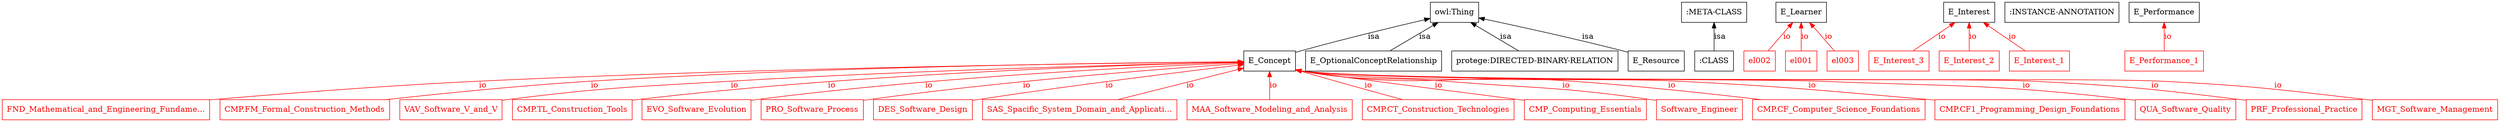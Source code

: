 digraph elearning {
	node [label="\N"];
	graph [bb="0,0,3776,212"];
	"http://www.owl-ontologies.com/e-learning.owl#FND_Mathematical_and_Engineering_Fundamentals" [label="FND_Mathematical_and_Engineering_Fundame...", shape=box, color="0.0,1.0,1.0", fontcolor="0.0,1.0,1.0", pos="148,18", width="4.1111", height="0.5"];
	"http://www.owl-ontologies.com/e-learning.owl#E_Concept" [label=E_Concept, shape=box, color="0.0,0.0,0.0", fontcolor="0.0,0.0,0.0", pos="1928,106", width="1.1111", height="0.5"];
	"http://www.owl-ontologies.com/e-learning.owl#CMP.FM_Formal_Construction_Methods" [label="CMP.FM_Formal_Construction_Methods", shape=box, color="0.0,1.0,1.0", fontcolor="0.0,1.0,1.0", pos="441,18", width="3.5278", height="0.5"];
	"http://www.owl-ontologies.com/e-learning.owl#E_OptionalConceptRelationship" [label=E_OptionalConceptRelationship, shape=box, color="0.0,0.0,0.0", fontcolor="0.0,0.0,0.0", pos="2084,106", width="2.7222", height="0.5"];
	"http://www.w3.org/2002/07/owl#Thing" [label="owl:Thing", shape=box, color="0.0,0.0,0.0", fontcolor="0.0,0.0,0.0", pos="2207,194", width=1, height="0.5"];
	":CLASS" [label=":CLASS", shape=box, color="0.0,0.0,0.0", fontcolor="0.0,0.0,0.0", pos="2616,106", width="0.88889", height="0.5"];
	":META-CLASS" [label=":META-CLASS", shape=box, color="0.0,0.0,0.0", fontcolor="0.0,0.0,0.0", pos="2616,194", width="1.4722", height="0.5"];
	"http://www.owl-ontologies.com/e-learning.owl#VAV_Software_V_and_V" [label=VAV_Software_V_and_V, shape=box, color="0.0,1.0,1.0", fontcolor="0.0,1.0,1.0", pos="669,18", width="2.3056", height="0.5"];
	"http://www.owl-ontologies.com/e-learning.owl#el002" [label=el002, shape=box, color="0.0,1.0,1.0", fontcolor="0.0,1.0,1.0", pos="2693,106", width="0.75", height="0.5"];
	"http://www.owl-ontologies.com/e-learning.owl#E_Learner" [label=E_Learner, shape=box, color="0.0,0.0,0.0", fontcolor="0.0,0.0,0.0", pos="2765,194", width="1.0278", height="0.5"];
	"http://www.owl-ontologies.com/e-learning.owl#CMP.TL_Construction_Tools" [label="CMP.TL_Construction_Tools", shape=box, color="0.0,1.0,1.0", fontcolor="0.0,1.0,1.0", pos="864,18", width="2.6111", height="0.5"];
	"http://www.owl-ontologies.com/e-learning.owl#E_Interest_3" [label=E_Interest_3, shape=box, color="0.0,1.0,1.0", fontcolor="0.0,1.0,1.0", pos="2926,106", width="1.2222", height="0.5"];
	"http://www.owl-ontologies.com/e-learning.owl#E_Interest" [label=E_Interest, shape=box, color="0.0,0.0,0.0", fontcolor="0.0,0.0,0.0", pos="3032,194", width="1.0278", height="0.5"];
	"http://www.owl-ontologies.com/e-learning.owl#el001" [label=el001, shape=box, color="0.0,1.0,1.0", fontcolor="0.0,1.0,1.0", pos="2765,106", width="0.75", height="0.5"];
	"http://www.owl-ontologies.com/e-learning.owl#EVO_Software_Evolution" [label=EVO_Software_Evolution, shape=box, color="0.0,1.0,1.0", fontcolor="0.0,1.0,1.0", pos="1058,18", width="2.2778", height="0.5"];
	"http://www.owl-ontologies.com/e-learning.owl#E_Interest_2" [label=E_Interest_2, shape=box, color="0.0,1.0,1.0", fontcolor="0.0,1.0,1.0", pos="3032,106", width="1.2222", height="0.5"];
	"http://www.owl-ontologies.com/e-learning.owl#E_Interest_1" [label=E_Interest_1, shape=box, color="0.0,1.0,1.0", fontcolor="0.0,1.0,1.0", pos="3138,106", width="1.2222", height="0.5"];
	"http://www.owl-ontologies.com/e-learning.owl#el003" [label=el003, shape=box, color="0.0,1.0,1.0", fontcolor="0.0,1.0,1.0", pos="2837,106", width="0.75", height="0.5"];
	"http://www.owl-ontologies.com/e-learning.owl#PRO_Software_Process" [label=PRO_Software_Process, shape=box, color="0.0,1.0,1.0", fontcolor="0.0,1.0,1.0", pos="1235,18", width="2.1389", height="0.5"];
	":INSTANCE-ANNOTATION" [label=":INSTANCE-ANNOTATION", shape=box, color="0.0,0.0,0.0", fontcolor="0.0,0.0,0.0", pos="3179,194", width="2.5556", height="0.5"];
	"http://www.owl-ontologies.com/e-learning.owl#DES_Software_Design" [label=DES_Software_Design, shape=box, color="0.0,1.0,1.0", fontcolor="0.0,1.0,1.0", pos="1403,18", width="2.0278", height="0.5"];
	"http://www.owl-ontologies.com/e-learning.owl#SAS_Spacific_System_Domain_and_Application" [label="SAS_Spacific_System_Domain_and_Applicati...", shape=box, color="0.0,1.0,1.0", fontcolor="0.0,1.0,1.0", pos="1640,18", width="4.0556", height="0.5"];
	"http://www.owl-ontologies.com/e-learning.owl#MAA_Software_Modeling_and_Analysis" [label=MAA_Software_Modeling_and_Analysis, shape=box, color="0.0,1.0,1.0", fontcolor="0.0,1.0,1.0", pos="1928,18", width="3.4444", height="0.5"];
	"http://protege.stanford.edu/plugins/owl/protege#DIRECTED-BINARY-RELATION" [label="protege:DIRECTED-BINARY-RELATION", shape=box, color="0.0,0.0,0.0", fontcolor="0.0,0.0,0.0", pos="2331,106", width="3.6389", height="0.5"];
	"http://www.owl-ontologies.com/e-learning.owl#E_Performance_1" [label=E_Performance_1, shape=box, color="0.0,1.0,1.0", fontcolor="0.0,1.0,1.0", pos="3341,106", width="1.6389", height="0.5"];
	"http://www.owl-ontologies.com/e-learning.owl#E_Performance" [label=E_Performance, shape=box, color="0.0,0.0,0.0", fontcolor="0.0,0.0,0.0", pos="3341,194", width="1.4444", height="0.5"];
	"http://www.owl-ontologies.com/e-learning.owl#CMP.CT_Construction_Technologies" [label="CMP.CT_Construction_Technologies", shape=box, color="0.0,1.0,1.0", fontcolor="0.0,1.0,1.0", pos="2186,18", width="3.2222", height="0.5"];
	"http://www.owl-ontologies.com/e-learning.owl#E_Resource" [label=E_Resource, shape=box, color="0.0,0.0,0.0", fontcolor="0.0,0.0,0.0", pos="2523,106", width="1.1944", height="0.5"];
	"http://www.owl-ontologies.com/e-learning.owl#CMP_Computing_Essentials" [label=CMP_Computing_Essentials, shape=box, color="0.0,1.0,1.0", fontcolor="0.0,1.0,1.0", pos="2409,18", width="2.4722", height="0.5"];
	"http://www.owl-ontologies.com/e-learning.owl#Software_Engineer" [label=Software_Engineer, shape=box, color="0.0,1.0,1.0", fontcolor="0.0,1.0,1.0", pos="2577,18", width="1.6944", height="0.5"];
	"http://www.owl-ontologies.com/e-learning.owl#CMP.CF_Computer_Science_Foundations" [label="CMP.CF_Computer_Science_Foundations", shape=box, color="0.0,1.0,1.0", fontcolor="0.0,1.0,1.0", pos="2786,18", width="3.6111", height="0.5"];
	"http://www.owl-ontologies.com/e-learning.owl#CMP.CF1_Programming_Design_Foundations" [label="CMP.CF1_Programming_Design_Foundations", shape=box, color="0.0,1.0,1.0", fontcolor="0.0,1.0,1.0", pos="3074,18", width="3.8889", height="0.5"];
	"http://www.owl-ontologies.com/e-learning.owl#QUA_Software_Quality" [label=QUA_Software_Quality, shape=box, color="0.0,1.0,1.0", fontcolor="0.0,1.0,1.0", pos="3308,18", width="2.1111", height="0.5"];
	"http://www.owl-ontologies.com/e-learning.owl#PRF_Professional_Practice" [label=PRF_Professional_Practice, shape=box, color="0.0,1.0,1.0", fontcolor="0.0,1.0,1.0", pos="3488,18", width="2.3889", height="0.5"];
	"http://www.owl-ontologies.com/e-learning.owl#MGT_Software_Management" [label=MGT_Software_Management, shape=box, color="0.0,1.0,1.0", fontcolor="0.0,1.0,1.0", pos="3684,18", width="2.5556", height="0.5"];
	"http://www.owl-ontologies.com/e-learning.owl#E_Concept" -> "http://www.owl-ontologies.com/e-learning.owl#FND_Mathematical_and_Engineering_Fundamentals" [dir=back, label=io, color="0.0,1.0,1.0", fontcolor="0.0,1.0,1.0", pos="s,1887.9,105.58 1877.5,105.46 1711.2,103.48 1165.5,95.347 715,70 532.44,59.729 486.96,53.971 305,36 302.13,35.717 299.24,35.427 \
296.32,35.13", lp="720.5,62"];
	"http://www.owl-ontologies.com/e-learning.owl#E_Concept" -> "http://www.owl-ontologies.com/e-learning.owl#CMP.FM_Formal_Construction_Methods" [dir=back, label=io, color="0.0,1.0,1.0", fontcolor="0.0,1.0,1.0", pos="s,1887.9,105.66 1877.6,105.56 1727.4,103.95 1269.6,97.032 891,70 781.77,62.2 658.22,47.5 568.26,35.714", lp="896.5,62"];
	"http://www.w3.org/2002/07/owl#Thing" -> "http://www.owl-ontologies.com/e-learning.owl#E_OptionalConceptRelationship" [dir=back, label=isa, color="0.0,0.0,0.0", fontcolor="0.0,0.0,0.0", pos="s,2181.8,175.98 2173.5,170.05 2153.4,155.63 2128.1,137.57 2109.6,124.3", lp="2165,150"];
	":META-CLASS" -> ":CLASS" [dir=back, label=isa, color="0.0,0.0,0.0", fontcolor="0.0,0.0,0.0", pos="s,2616,175.77 2616,165.49 2616,151.93 2616,136.12 2616,124.21", lp="2624,150"];
	"http://www.owl-ontologies.com/e-learning.owl#E_Concept" -> "http://www.owl-ontologies.com/e-learning.owl#VAV_Software_V_and_V" [dir=back, label=io, color="0.0,1.0,1.0", fontcolor="0.0,1.0,1.0", pos="s,1887.9,105 1877.6,104.72 1749.3,101.27 1399.7,90.573 1109,70 953.98,59.028 914.77,58.501 761,36 758.1,35.576 755.16,35.122 752.18\
,34.646", lp="1114.5,62"];
	"http://www.owl-ontologies.com/e-learning.owl#E_Learner" -> "http://www.owl-ontologies.com/e-learning.owl#el002" [dir=back, label=io, color="0.0,1.0,1.0", fontcolor="0.0,1.0,1.0", pos="s,2750.1,175.77 2743.6,167.88 2732.1,153.82 2718.2,136.83 2707.9,124.21", lp="2741.5,150"];
	"http://www.owl-ontologies.com/e-learning.owl#E_Concept" -> "http://www.owl-ontologies.com/e-learning.owl#CMP.TL_Construction_Tools" [dir=back, label=io, color="0.0,1.0,1.0", fontcolor="0.0,1.0,1.0", pos="s,1888,105.02 1877.8,104.73 1734.7,100.59 1313.2,84.825 967,36 964.12,35.594 961.21,35.169 958.26,34.728", lp="1262.5,62"];
	"http://www.owl-ontologies.com/e-learning.owl#E_Interest" -> "http://www.owl-ontologies.com/e-learning.owl#E_Interest_3" [dir=back, label=io, color="0.0,1.0,1.0", fontcolor="0.0,1.0,1.0", pos="s,3010.3,175.98 3002.2,169.27 2985,154.99 2963.7,137.33 2948,124.3", lp="2993.5,150"];
	"http://www.owl-ontologies.com/e-learning.owl#E_Learner" -> "http://www.owl-ontologies.com/e-learning.owl#el001" [dir=back, label=io, color="0.0,1.0,1.0", fontcolor="0.0,1.0,1.0", pos="s,2765,175.77 2765,165.49 2765,151.93 2765,136.12 2765,124.21", lp="2770.5,150"];
	"http://www.owl-ontologies.com/e-learning.owl#E_Concept" -> "http://www.owl-ontologies.com/e-learning.owl#EVO_Software_Evolution" [dir=back, label=io, color="0.0,1.0,1.0", fontcolor="0.0,1.0,1.0", pos="s,1887.6,104.27 1877.6,103.79 1753.3,97.847 1422,78.937 1149,36 1146.1,35.55 1143.2,35.074 1140.3,34.578", lp="1410.5,62"];
	"http://www.owl-ontologies.com/e-learning.owl#E_Interest" -> "http://www.owl-ontologies.com/e-learning.owl#E_Interest_2" [dir=back, label=io, color="0.0,1.0,1.0", fontcolor="0.0,1.0,1.0", pos="s,3032,175.77 3032,165.49 3032,151.93 3032,136.12 3032,124.21", lp="3037.5,150"];
	"http://www.owl-ontologies.com/e-learning.owl#E_Interest" -> "http://www.owl-ontologies.com/e-learning.owl#E_Interest_1" [dir=back, label=io, color="0.0,1.0,1.0", fontcolor="0.0,1.0,1.0", pos="s,3053.7,175.98 3061.8,169.27 3079,154.99 3100.3,137.33 3116,124.3", lp="3099.5,150"];
	"http://www.owl-ontologies.com/e-learning.owl#E_Learner" -> "http://www.owl-ontologies.com/e-learning.owl#el003" [dir=back, label=io, color="0.0,1.0,1.0", fontcolor="0.0,1.0,1.0", pos="s,2779.9,175.77 2786.4,167.88 2797.9,153.82 2811.8,136.83 2822.1,124.21", lp="2813.5,150"];
	"http://www.owl-ontologies.com/e-learning.owl#E_Concept" -> "http://www.owl-ontologies.com/e-learning.owl#PRO_Software_Process" [dir=back, label=io, color="0.0,1.0,1.0", fontcolor="0.0,1.0,1.0", pos="s,1887.7,102.85 1877.4,102.01 1772.9,93.374 1526,70.857 1321,36 1318.1,35.514 1315.2,35.001 1312.3,34.468", lp="1559.5,62"];
	"http://www.owl-ontologies.com/e-learning.owl#E_Concept" -> "http://www.owl-ontologies.com/e-learning.owl#DES_Software_Design" [dir=back, label=io, color="0.0,1.0,1.0", fontcolor="0.0,1.0,1.0", pos="s,1887.9,100.47 1877.8,99.055 1795.5,87.45 1626.8,62.742 1485,36 1482.1,35.46 1479.2,34.894 1476.3,34.31", lp="1685.5,62"];
	"http://www.owl-ontologies.com/e-learning.owl#E_Concept" -> "http://www.owl-ontologies.com/e-learning.owl#SAS_Spacific_System_Domain_and_Application" [dir=back, label=io, color="0.0,1.0,1.0", fontcolor="0.0,1.0,1.0", pos="s,1888,93.764 1878.4,90.834 1828.5,75.61 1751.8,52.16 1698.9,36.002", lp="1815.5,62"];
	"http://www.owl-ontologies.com/e-learning.owl#E_Concept" -> "http://www.owl-ontologies.com/e-learning.owl#MAA_Software_Modeling_and_Analysis" [dir=back, label=io, color="0.0,1.0,1.0", fontcolor="0.0,1.0,1.0", pos="s,1928,87.766 1928,77.492 1928,63.932 1928,48.122 1928,36.21", lp="1933.5,62"];
	"http://www.w3.org/2002/07/owl#Thing" -> "http://protege.stanford.edu/plugins/owl/protege#DIRECTED-BINARY-RELATION" [dir=back, label=isa, color="0.0,0.0,0.0", fontcolor="0.0,0.0,0.0", pos="s,2232.4,175.98 2240.7,170.05 2261.1,155.63 2286.5,137.57 2305.2,124.3", lp="2289,150"];
	"http://www.owl-ontologies.com/e-learning.owl#E_Performance" -> "http://www.owl-ontologies.com/e-learning.owl#E_Performance_1" [dir=back, label=io, color="0.0,1.0,1.0", fontcolor="0.0,1.0,1.0", pos="s,3341,175.77 3341,165.49 3341,151.93 3341,136.12 3341,124.21", lp="3346.5,150"];
	"http://www.owl-ontologies.com/e-learning.owl#E_Concept" -> "http://www.owl-ontologies.com/e-learning.owl#CMP.CT_Construction_Technologies" [dir=back, label=io, color="0.0,1.0,1.0", fontcolor="0.0,1.0,1.0", pos="s,1968.1,91.171 1977.7,87.805 2035,67.74 2090.4,49.287 2130.4,36.136", lp="2080.5,62"];
	"http://www.w3.org/2002/07/owl#Thing" -> "http://www.owl-ontologies.com/e-learning.owl#E_Resource" [dir=back, label=isa, color="0.0,0.0,0.0", fontcolor="0.0,0.0,0.0", pos="s,2243.1,185.33 2252.9,182.93 2305.8,169.92 2395.2,147.15 2471,124 2473.9,123.11 2476.9,122.16 2480,121.18", lp="2415,150"];
	"http://www.owl-ontologies.com/e-learning.owl#E_Concept" -> "http://www.owl-ontologies.com/e-learning.owl#CMP_Computing_Essentials" [dir=back, label=io, color="0.0,1.0,1.0", fontcolor="0.0,1.0,1.0", pos="s,1968.2,90.526 1978.3,88.503 2035.8,78.073 2302.5,37.442 2311,36 2313.9,35.508 2316.8,35.002 2319.8,34.486", lp="2198.5,62"];
	"http://www.owl-ontologies.com/e-learning.owl#E_Concept" -> "http://www.owl-ontologies.com/e-learning.owl#Software_Engineer" [dir=back, label=io, color="0.0,1.0,1.0", fontcolor="0.0,1.0,1.0", pos="s,1968.1,90.272 1978.1,88.11 2079.4,66.878 2108.7,79.512 2208,70 2341.1,57.247 2375.5,60.268 2507,36 2509.8,35.476 2512.7,34.901\
 2515.6,34.289", lp="2394.5,62"];
	"http://www.owl-ontologies.com/e-learning.owl#E_Concept" -> "http://www.owl-ontologies.com/e-learning.owl#CMP.CF_Computer_Science_Foundations" [dir=back, label=io, color="0.0,1.0,1.0", fontcolor="0.0,1.0,1.0", pos="s,1968.1,90.153 1978,88.201 2165.1,52.022 2218,86.541 2404,70 2495.2,61.891 2597.9,47.607 2673.9,36.059", lp="2546.5,62"];
	"http://www.owl-ontologies.com/e-learning.owl#E_Concept" -> "http://www.owl-ontologies.com/e-learning.owl#CMP.CF1_Programming_Design_Foundations" [dir=back, label=io, color="0.0,1.0,1.0", fontcolor="0.0,1.0,1.0", pos="s,1968.1,90.116 1978.3,88.239 2119.1,64.182 2430.7,77.716 2556,70 2720.4,59.881 2761.2,53.434 2925,36 2927.9,35.697 2930.7,35.386\
 2933.6,35.07", lp="2759.5,62"];
	"http://www.owl-ontologies.com/e-learning.owl#E_Concept" -> "http://www.owl-ontologies.com/e-learning.owl#QUA_Software_Quality" [dir=back, label=io, color="0.0,1.0,1.0", fontcolor="0.0,1.0,1.0", pos="s,1968.1,90.088 1978.1,88.467 2100.4,71.759 2683.7,74.158 2769,70 2971.1,60.142 3022.7,64.579 3223,36 3225.8,35.595 3228.7,35.151\
 3231.6,34.676", lp="3079.5,62"];
	"http://www.owl-ontologies.com/e-learning.owl#E_Concept" -> "http://www.owl-ontologies.com/e-learning.owl#PRF_Professional_Practice" [dir=back, label=io, color="0.0,1.0,1.0", fontcolor="0.0,1.0,1.0", pos="s,1968.1,90.067 1978,88.459 2137.1,65.928 2968.4,77.699 3089,70 3224.7,61.334 3258.6,56.225 3393,36 3395.9,35.563 3398.9,35.102 \
3401.8,34.621", lp="3271.5,62"];
	"http://www.owl-ontologies.com/e-learning.owl#E_Concept" -> "http://www.owl-ontologies.com/e-learning.owl#MGT_Software_Management" [dir=back, label=io, color="0.0,1.0,1.0", fontcolor="0.0,1.0,1.0", pos="s,1968.1,90.059 1978.2,88.407 2159.9,62.33 3139.3,78.934 3281,70 3415.8,61.502 3449.3,55.415 3583,36 3585.9,35.578 3588.9,35.135\
 3591.8,34.676", lp="3457.5,62"];
	"http://www.w3.org/2002/07/owl#Thing" -> "http://www.owl-ontologies.com/e-learning.owl#E_Concept" [dir=back, label=isa, color="0.0,0.0,0.0", fontcolor="0.0,0.0,0.0", pos="s,2170.9,183.71 2161.1,180.88 2114.6,167.34 2040.4,145.28 1977,124 1974.1,123.02 1971.1,121.98 1968,120.92", lp="2092,150"];
}
